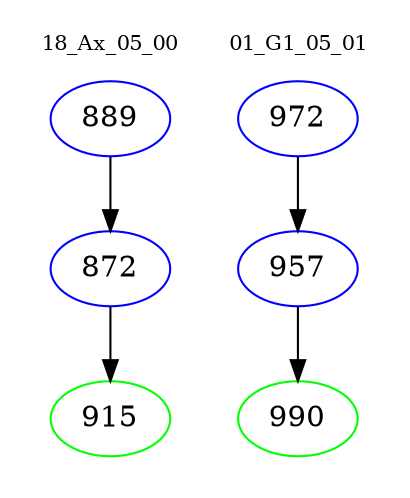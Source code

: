 digraph{
subgraph cluster_0 {
color = white
label = "18_Ax_05_00";
fontsize=10;
T0_889 [label="889", color="blue"]
T0_889 -> T0_872 [color="black"]
T0_872 [label="872", color="blue"]
T0_872 -> T0_915 [color="black"]
T0_915 [label="915", color="green"]
}
subgraph cluster_1 {
color = white
label = "01_G1_05_01";
fontsize=10;
T1_972 [label="972", color="blue"]
T1_972 -> T1_957 [color="black"]
T1_957 [label="957", color="blue"]
T1_957 -> T1_990 [color="black"]
T1_990 [label="990", color="green"]
}
}
